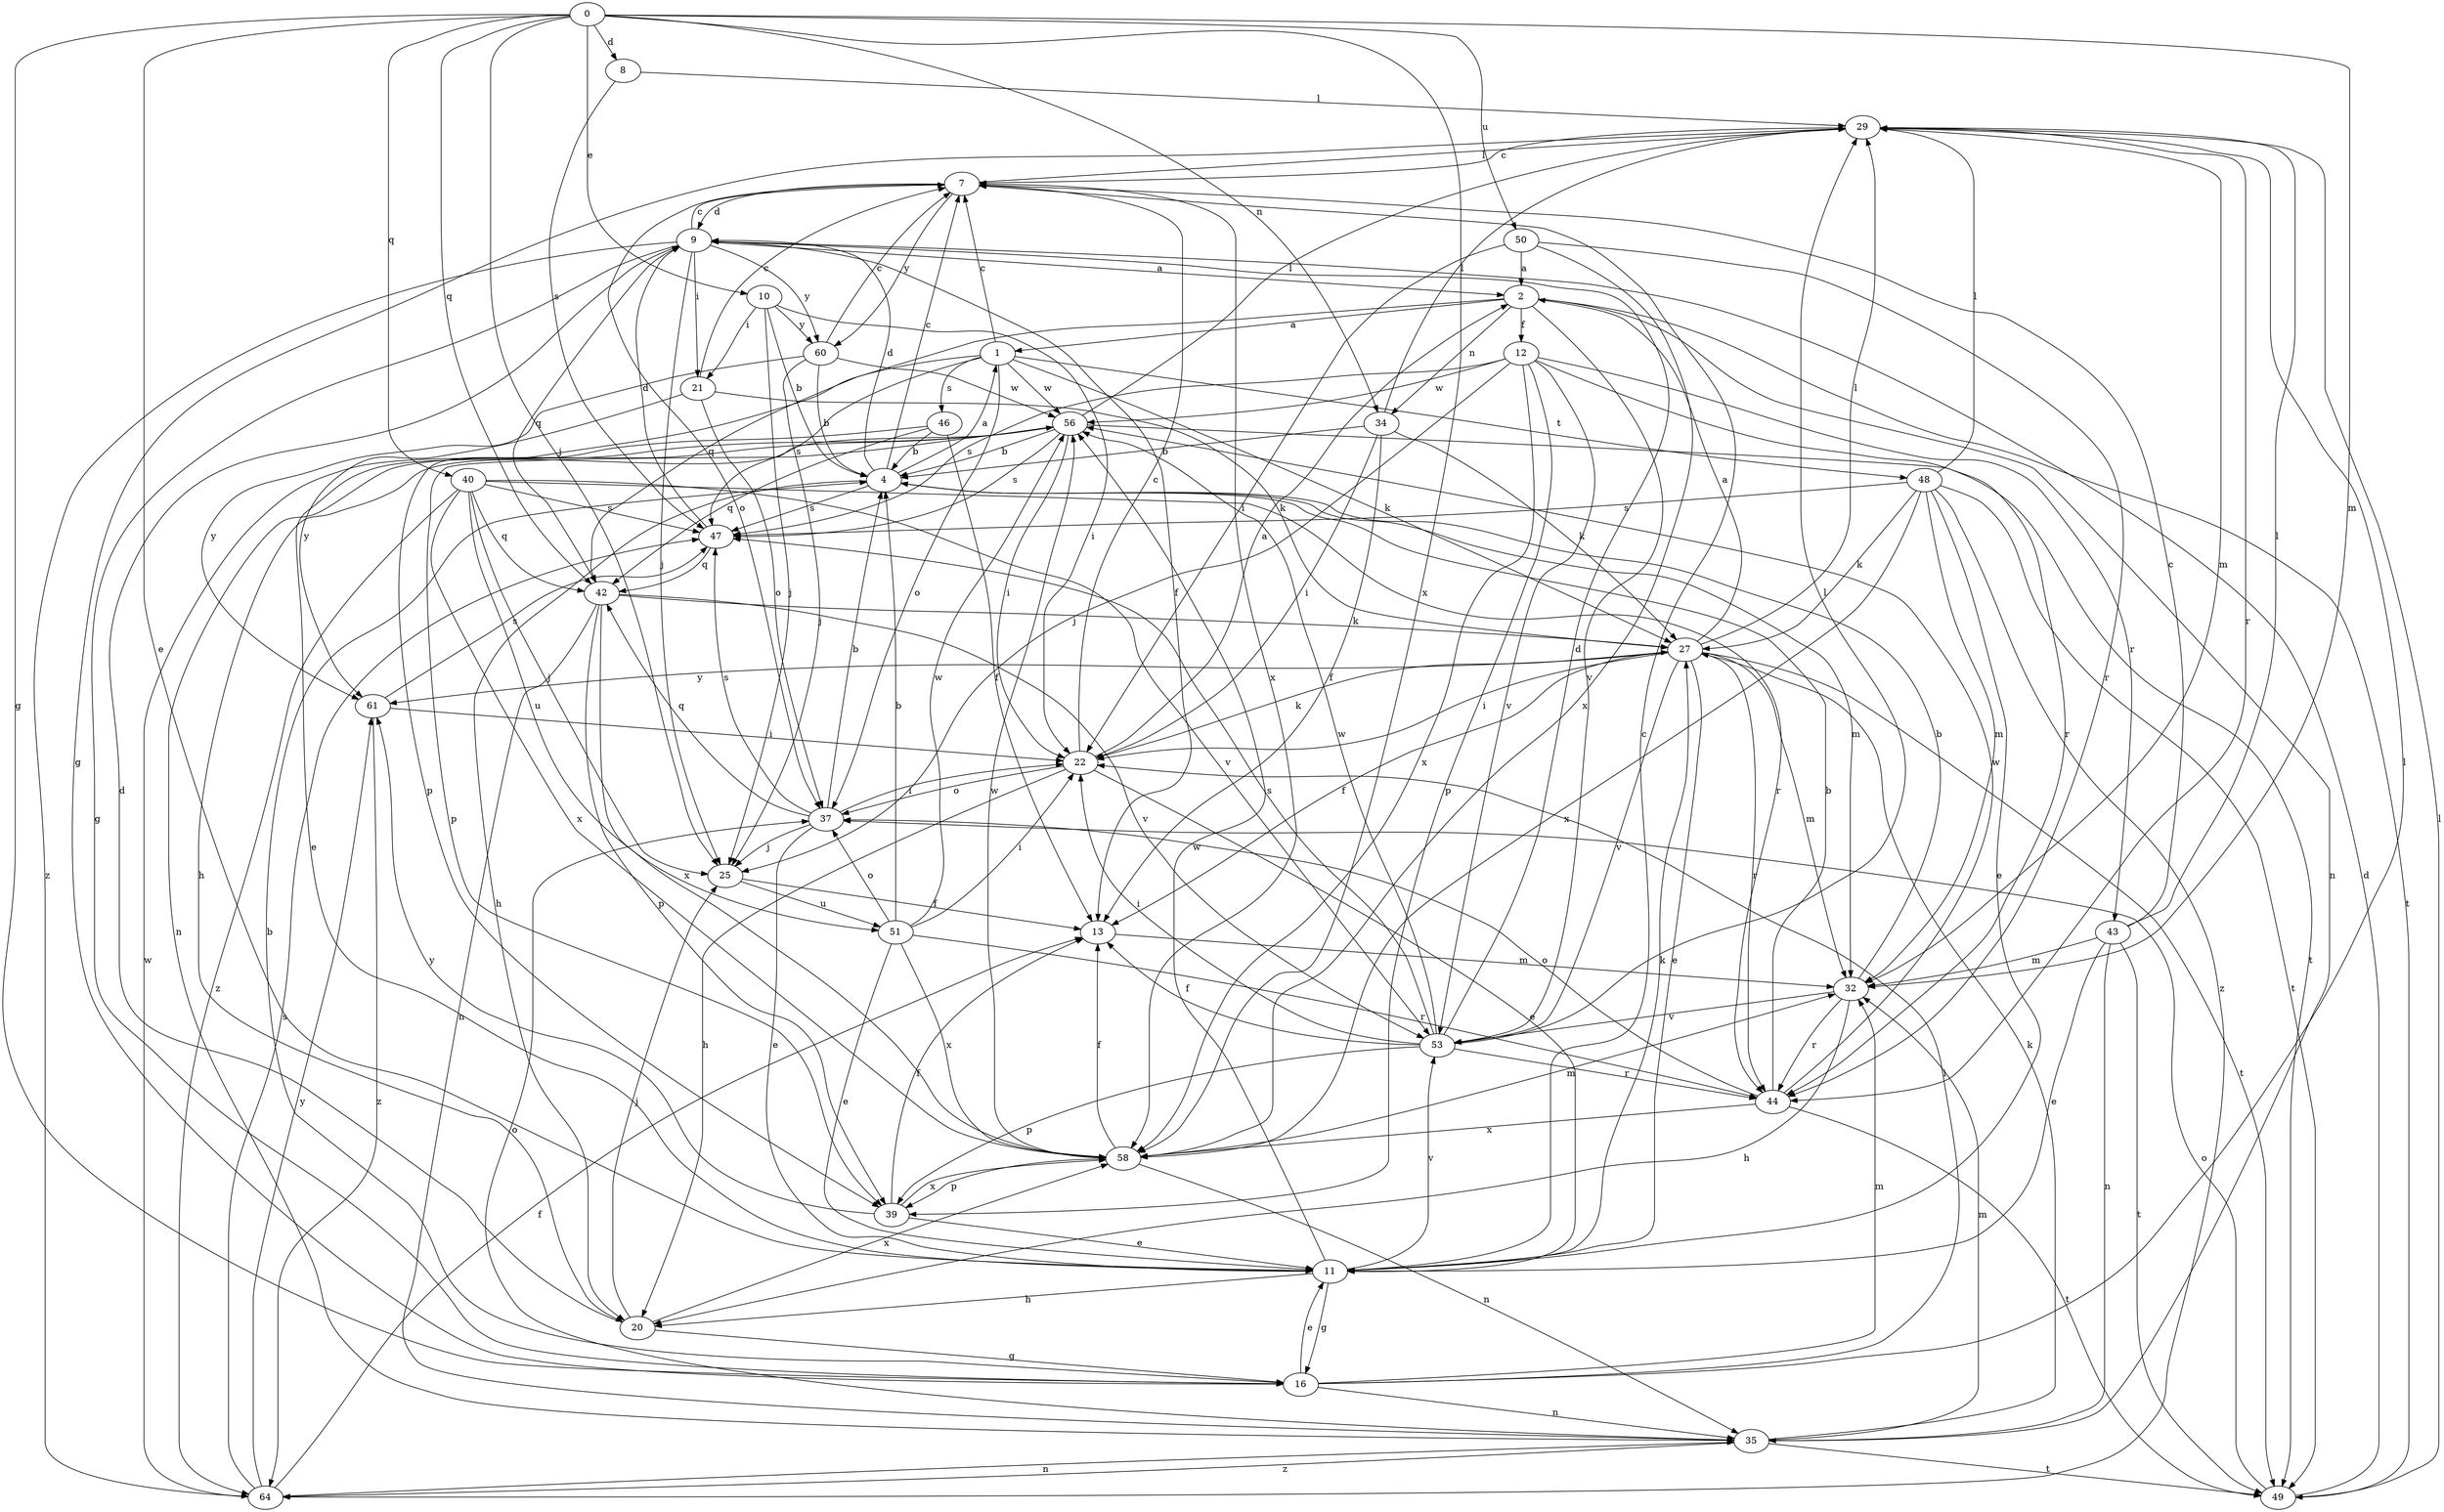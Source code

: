 strict digraph  {
0;
1;
2;
4;
7;
8;
9;
10;
11;
12;
13;
16;
20;
21;
22;
25;
27;
29;
32;
34;
35;
37;
39;
40;
42;
43;
44;
46;
47;
48;
49;
50;
51;
53;
56;
58;
60;
61;
64;
0 -> 8  [label=d];
0 -> 10  [label=e];
0 -> 11  [label=e];
0 -> 16  [label=g];
0 -> 25  [label=j];
0 -> 32  [label=m];
0 -> 34  [label=n];
0 -> 40  [label=q];
0 -> 42  [label=q];
0 -> 50  [label=u];
0 -> 58  [label=x];
1 -> 7  [label=c];
1 -> 27  [label=k];
1 -> 37  [label=o];
1 -> 39  [label=p];
1 -> 46  [label=s];
1 -> 47  [label=s];
1 -> 48  [label=t];
1 -> 56  [label=w];
2 -> 1  [label=a];
2 -> 12  [label=f];
2 -> 34  [label=n];
2 -> 35  [label=n];
2 -> 42  [label=q];
2 -> 49  [label=t];
2 -> 53  [label=v];
4 -> 1  [label=a];
4 -> 7  [label=c];
4 -> 9  [label=d];
4 -> 20  [label=h];
4 -> 32  [label=m];
4 -> 47  [label=s];
7 -> 9  [label=d];
7 -> 29  [label=l];
7 -> 37  [label=o];
7 -> 58  [label=x];
7 -> 60  [label=y];
8 -> 29  [label=l];
8 -> 47  [label=s];
9 -> 2  [label=a];
9 -> 7  [label=c];
9 -> 13  [label=f];
9 -> 16  [label=g];
9 -> 21  [label=i];
9 -> 25  [label=j];
9 -> 42  [label=q];
9 -> 60  [label=y];
9 -> 64  [label=z];
10 -> 4  [label=b];
10 -> 21  [label=i];
10 -> 22  [label=i];
10 -> 25  [label=j];
10 -> 60  [label=y];
11 -> 7  [label=c];
11 -> 16  [label=g];
11 -> 20  [label=h];
11 -> 27  [label=k];
11 -> 53  [label=v];
11 -> 56  [label=w];
12 -> 25  [label=j];
12 -> 39  [label=p];
12 -> 43  [label=r];
12 -> 44  [label=r];
12 -> 47  [label=s];
12 -> 53  [label=v];
12 -> 56  [label=w];
12 -> 58  [label=x];
13 -> 32  [label=m];
16 -> 4  [label=b];
16 -> 11  [label=e];
16 -> 22  [label=i];
16 -> 29  [label=l];
16 -> 32  [label=m];
16 -> 35  [label=n];
20 -> 9  [label=d];
20 -> 16  [label=g];
20 -> 25  [label=j];
20 -> 58  [label=x];
21 -> 7  [label=c];
21 -> 27  [label=k];
21 -> 37  [label=o];
21 -> 61  [label=y];
22 -> 2  [label=a];
22 -> 7  [label=c];
22 -> 11  [label=e];
22 -> 20  [label=h];
22 -> 27  [label=k];
22 -> 37  [label=o];
25 -> 13  [label=f];
25 -> 51  [label=u];
27 -> 2  [label=a];
27 -> 11  [label=e];
27 -> 13  [label=f];
27 -> 22  [label=i];
27 -> 29  [label=l];
27 -> 32  [label=m];
27 -> 44  [label=r];
27 -> 49  [label=t];
27 -> 53  [label=v];
27 -> 61  [label=y];
29 -> 7  [label=c];
29 -> 16  [label=g];
29 -> 32  [label=m];
29 -> 44  [label=r];
32 -> 4  [label=b];
32 -> 20  [label=h];
32 -> 44  [label=r];
32 -> 53  [label=v];
34 -> 4  [label=b];
34 -> 13  [label=f];
34 -> 22  [label=i];
34 -> 27  [label=k];
34 -> 29  [label=l];
35 -> 27  [label=k];
35 -> 32  [label=m];
35 -> 37  [label=o];
35 -> 49  [label=t];
35 -> 64  [label=z];
37 -> 4  [label=b];
37 -> 11  [label=e];
37 -> 22  [label=i];
37 -> 25  [label=j];
37 -> 42  [label=q];
37 -> 47  [label=s];
39 -> 11  [label=e];
39 -> 13  [label=f];
39 -> 58  [label=x];
39 -> 61  [label=y];
40 -> 25  [label=j];
40 -> 42  [label=q];
40 -> 44  [label=r];
40 -> 47  [label=s];
40 -> 51  [label=u];
40 -> 53  [label=v];
40 -> 58  [label=x];
40 -> 64  [label=z];
42 -> 27  [label=k];
42 -> 35  [label=n];
42 -> 39  [label=p];
42 -> 53  [label=v];
42 -> 58  [label=x];
43 -> 7  [label=c];
43 -> 11  [label=e];
43 -> 29  [label=l];
43 -> 32  [label=m];
43 -> 35  [label=n];
43 -> 49  [label=t];
44 -> 4  [label=b];
44 -> 37  [label=o];
44 -> 49  [label=t];
44 -> 56  [label=w];
44 -> 58  [label=x];
46 -> 4  [label=b];
46 -> 11  [label=e];
46 -> 13  [label=f];
46 -> 42  [label=q];
47 -> 9  [label=d];
47 -> 42  [label=q];
48 -> 11  [label=e];
48 -> 27  [label=k];
48 -> 29  [label=l];
48 -> 32  [label=m];
48 -> 47  [label=s];
48 -> 49  [label=t];
48 -> 58  [label=x];
48 -> 64  [label=z];
49 -> 9  [label=d];
49 -> 29  [label=l];
49 -> 37  [label=o];
50 -> 2  [label=a];
50 -> 22  [label=i];
50 -> 44  [label=r];
50 -> 58  [label=x];
51 -> 4  [label=b];
51 -> 11  [label=e];
51 -> 22  [label=i];
51 -> 37  [label=o];
51 -> 44  [label=r];
51 -> 56  [label=w];
51 -> 58  [label=x];
53 -> 9  [label=d];
53 -> 13  [label=f];
53 -> 22  [label=i];
53 -> 29  [label=l];
53 -> 39  [label=p];
53 -> 44  [label=r];
53 -> 47  [label=s];
53 -> 56  [label=w];
56 -> 4  [label=b];
56 -> 20  [label=h];
56 -> 22  [label=i];
56 -> 29  [label=l];
56 -> 35  [label=n];
56 -> 39  [label=p];
56 -> 47  [label=s];
56 -> 49  [label=t];
58 -> 13  [label=f];
58 -> 32  [label=m];
58 -> 35  [label=n];
58 -> 39  [label=p];
58 -> 56  [label=w];
60 -> 4  [label=b];
60 -> 7  [label=c];
60 -> 25  [label=j];
60 -> 56  [label=w];
60 -> 61  [label=y];
61 -> 22  [label=i];
61 -> 47  [label=s];
61 -> 64  [label=z];
64 -> 13  [label=f];
64 -> 35  [label=n];
64 -> 47  [label=s];
64 -> 56  [label=w];
64 -> 61  [label=y];
}

